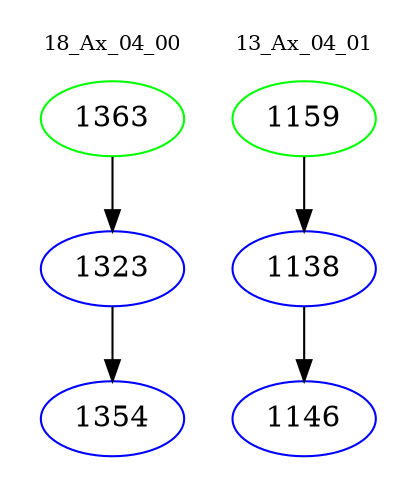 digraph{
subgraph cluster_0 {
color = white
label = "18_Ax_04_00";
fontsize=10;
T0_1363 [label="1363", color="green"]
T0_1363 -> T0_1323 [color="black"]
T0_1323 [label="1323", color="blue"]
T0_1323 -> T0_1354 [color="black"]
T0_1354 [label="1354", color="blue"]
}
subgraph cluster_1 {
color = white
label = "13_Ax_04_01";
fontsize=10;
T1_1159 [label="1159", color="green"]
T1_1159 -> T1_1138 [color="black"]
T1_1138 [label="1138", color="blue"]
T1_1138 -> T1_1146 [color="black"]
T1_1146 [label="1146", color="blue"]
}
}

